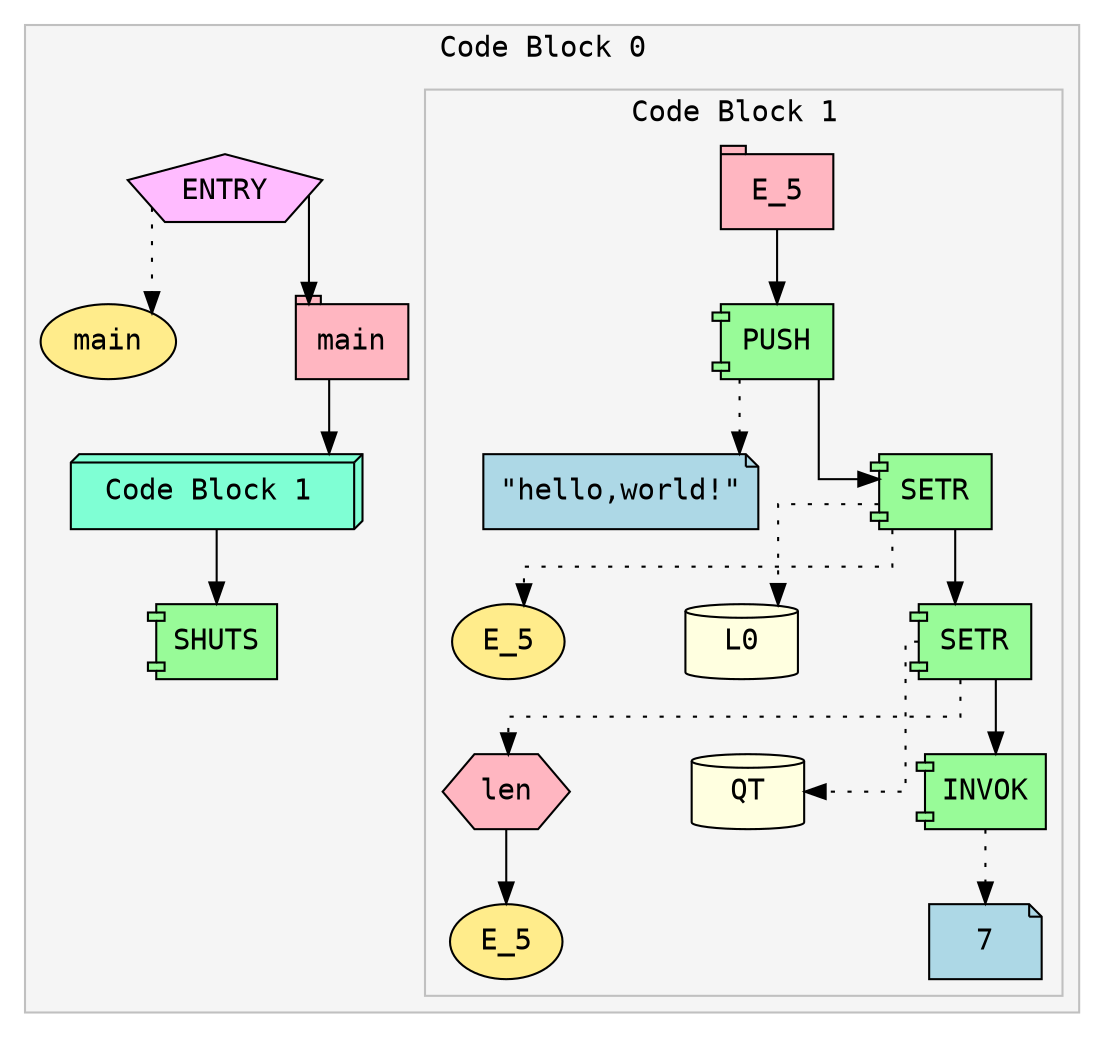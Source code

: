 digraph ir {
splines=ortho;
nodesep=0.8;
ranksep=0.5;
subgraph cluster_0 {
label="Code Block 0 ";
style=filled;
color=gray;
fillcolor=whitesmoke;
fontname="Courier";
Expr_1 [shape=pentagon style=filled fillcolor=plum1 fontname="Courier" label="ENTRY"]
Expr_2 [shape=ellipse style=filled fillcolor=lightgoldenrod1 fontname="Courier" label="main"]
Expr_1 -> Expr_2 [style=dotted]
Expr_3 [shape=tab style=filled fillcolor=lightpink fontname="Courier" label="main"]
Expr_1 -> Expr_3;
subgraph cluster_4 {
label="Code Block 1 ";
style=filled;
color=gray;
fillcolor=whitesmoke;
fontname="Courier";
Expr_5 [shape=tab style=filled fillcolor=lightpink fontname="Courier" label="E_5"]
Expr_6 [shape=component style=filled fillcolor=palegreen fontname="Courier" label="PUSH"]
Expr_7 [shape=note style=filled fillcolor=lightblue fontname="Courier" label="\"hello,world!\""]
Expr_6 -> Expr_7 [style=dotted]
Expr_5 -> Expr_6;
Expr_8 [shape=component style=filled fillcolor=palegreen fontname="Courier" label="SETR"]
Expr_9 [shape=ellipse style=filled fillcolor=lightgoldenrod1 fontname="Courier" label="E_5"]
Expr_8 -> Expr_9 [style=dotted]
Expr_10 [shape=cylinder style=filled fillcolor=lightyellow fontname="Courier" label="L0"]
Expr_8 -> Expr_10 [style=dotted]
Expr_6 -> Expr_8;
Expr_11 [shape=component style=filled fillcolor=palegreen fontname="Courier" label="SETR"]
Expr_12 [shape=hexagon style=filled fillcolor=lightpink fontname="Courier" label="len"]
Expr_13 [shape=ellipse style=filled fillcolor=lightgoldenrod1 fontname="Courier" label="E_5"]
Expr_12 -> Expr_13
Expr_11 -> Expr_12 [style=dotted]
Expr_14 [shape=cylinder style=filled fillcolor=lightyellow fontname="Courier" label="QT"]
Expr_11 -> Expr_14 [style=dotted]
Expr_8 -> Expr_11;
Expr_15 [shape=component style=filled fillcolor=palegreen fontname="Courier" label="INVOK"]
Expr_16 [shape=note style=filled fillcolor=lightblue fontname="Courier" label="7"]
Expr_15 -> Expr_16 [style=dotted]
Expr_11 -> Expr_15;
}
Expr_4 [shape=box3d style=filled fillcolor=aquamarine fontname="Courier" label=" Code Block 1  "]
Expr_3 -> Expr_4;
Expr_17 [shape=component style=filled fillcolor=palegreen fontname="Courier" label="SHUTS"]
Expr_4 -> Expr_17;
}
}
